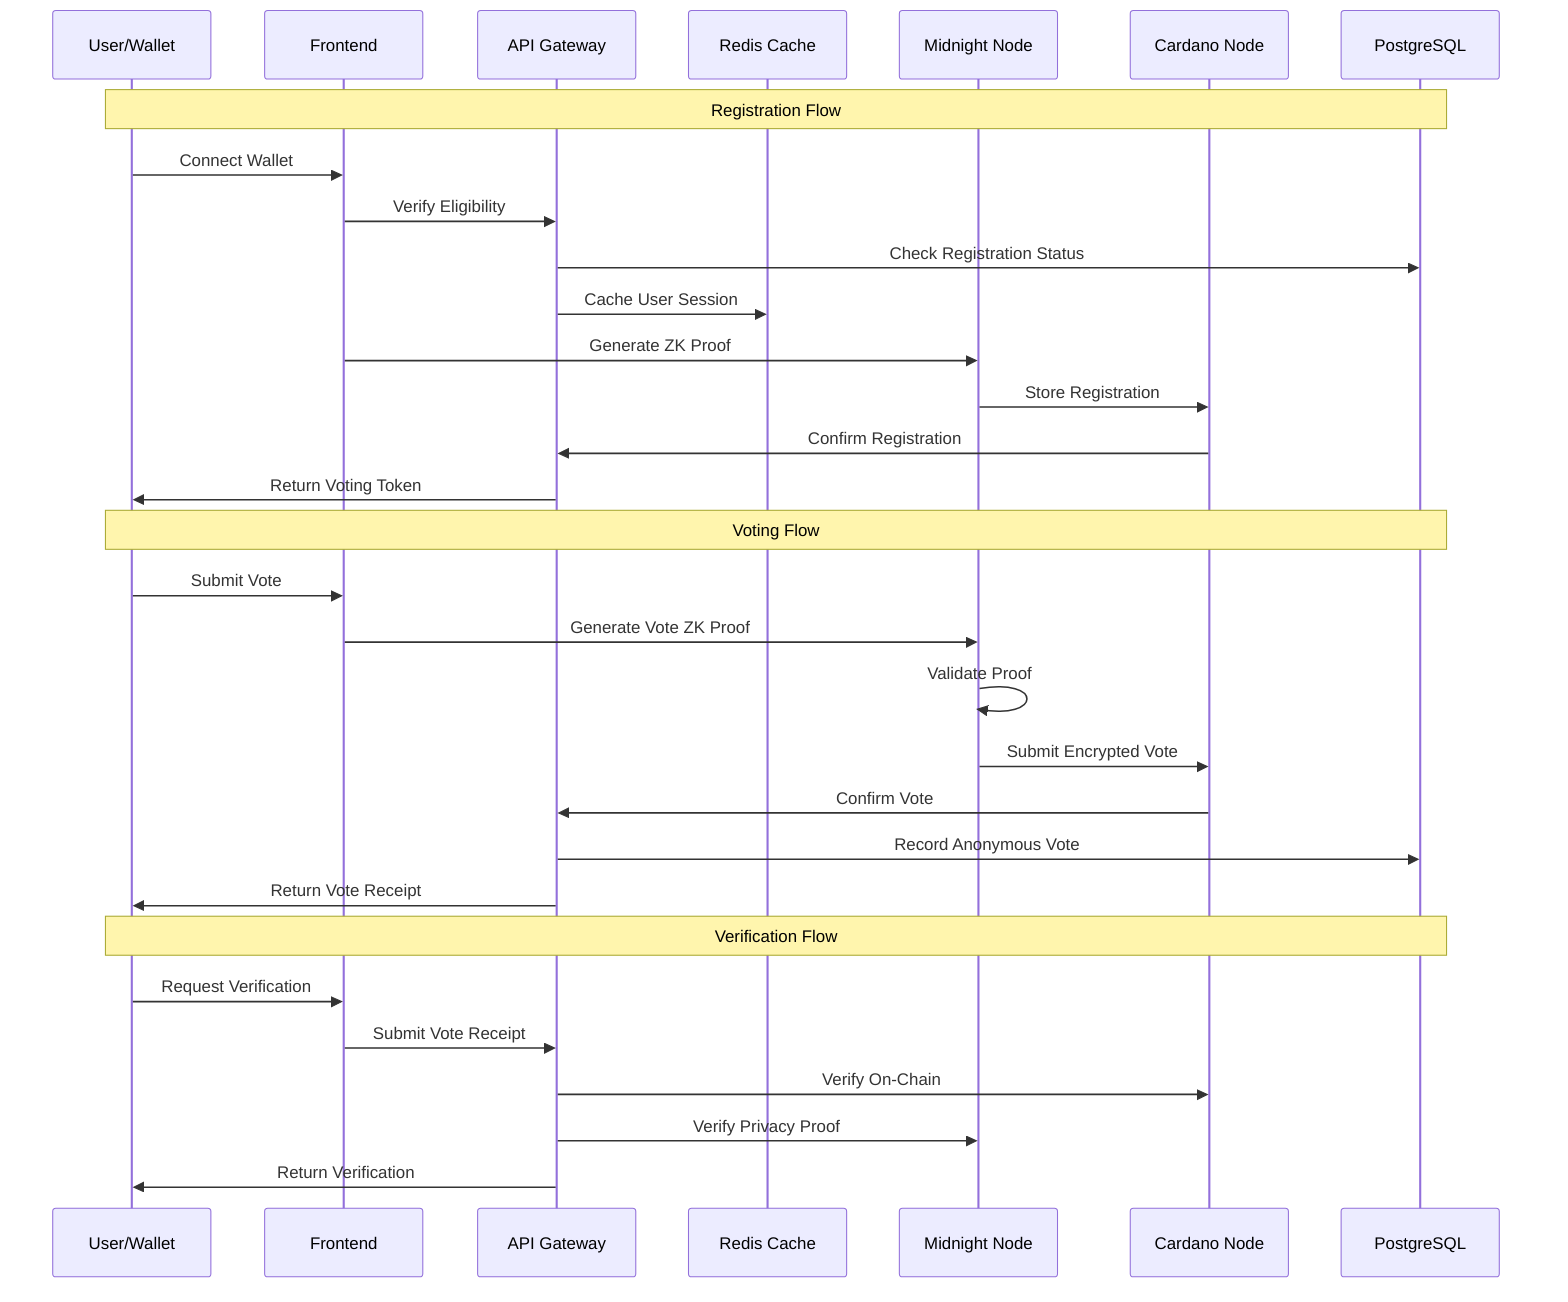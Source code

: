sequenceDiagram
    participant U as User/Wallet
    participant F as Frontend
    participant A as API Gateway
    participant R as Redis Cache
    participant M as Midnight Node
    participant C as Cardano Node
    participant DB as PostgreSQL
    
    Note over U,DB: Registration Flow
    U->>F: Connect Wallet
    F->>A: Verify Eligibility
    A->>DB: Check Registration Status
    A->>R: Cache User Session
    F->>M: Generate ZK Proof
    M->>C: Store Registration
    C->>A: Confirm Registration
    A->>U: Return Voting Token
    
    Note over U,DB: Voting Flow
    U->>F: Submit Vote
    F->>M: Generate Vote ZK Proof
    M->>M: Validate Proof
    M->>C: Submit Encrypted Vote
    C->>A: Confirm Vote
    A->>DB: Record Anonymous Vote
    A->>U: Return Vote Receipt
    
    Note over U,DB: Verification Flow
    U->>F: Request Verification
    F->>A: Submit Vote Receipt
    A->>C: Verify On-Chain
    A->>M: Verify Privacy Proof
    A->>U: Return Verification